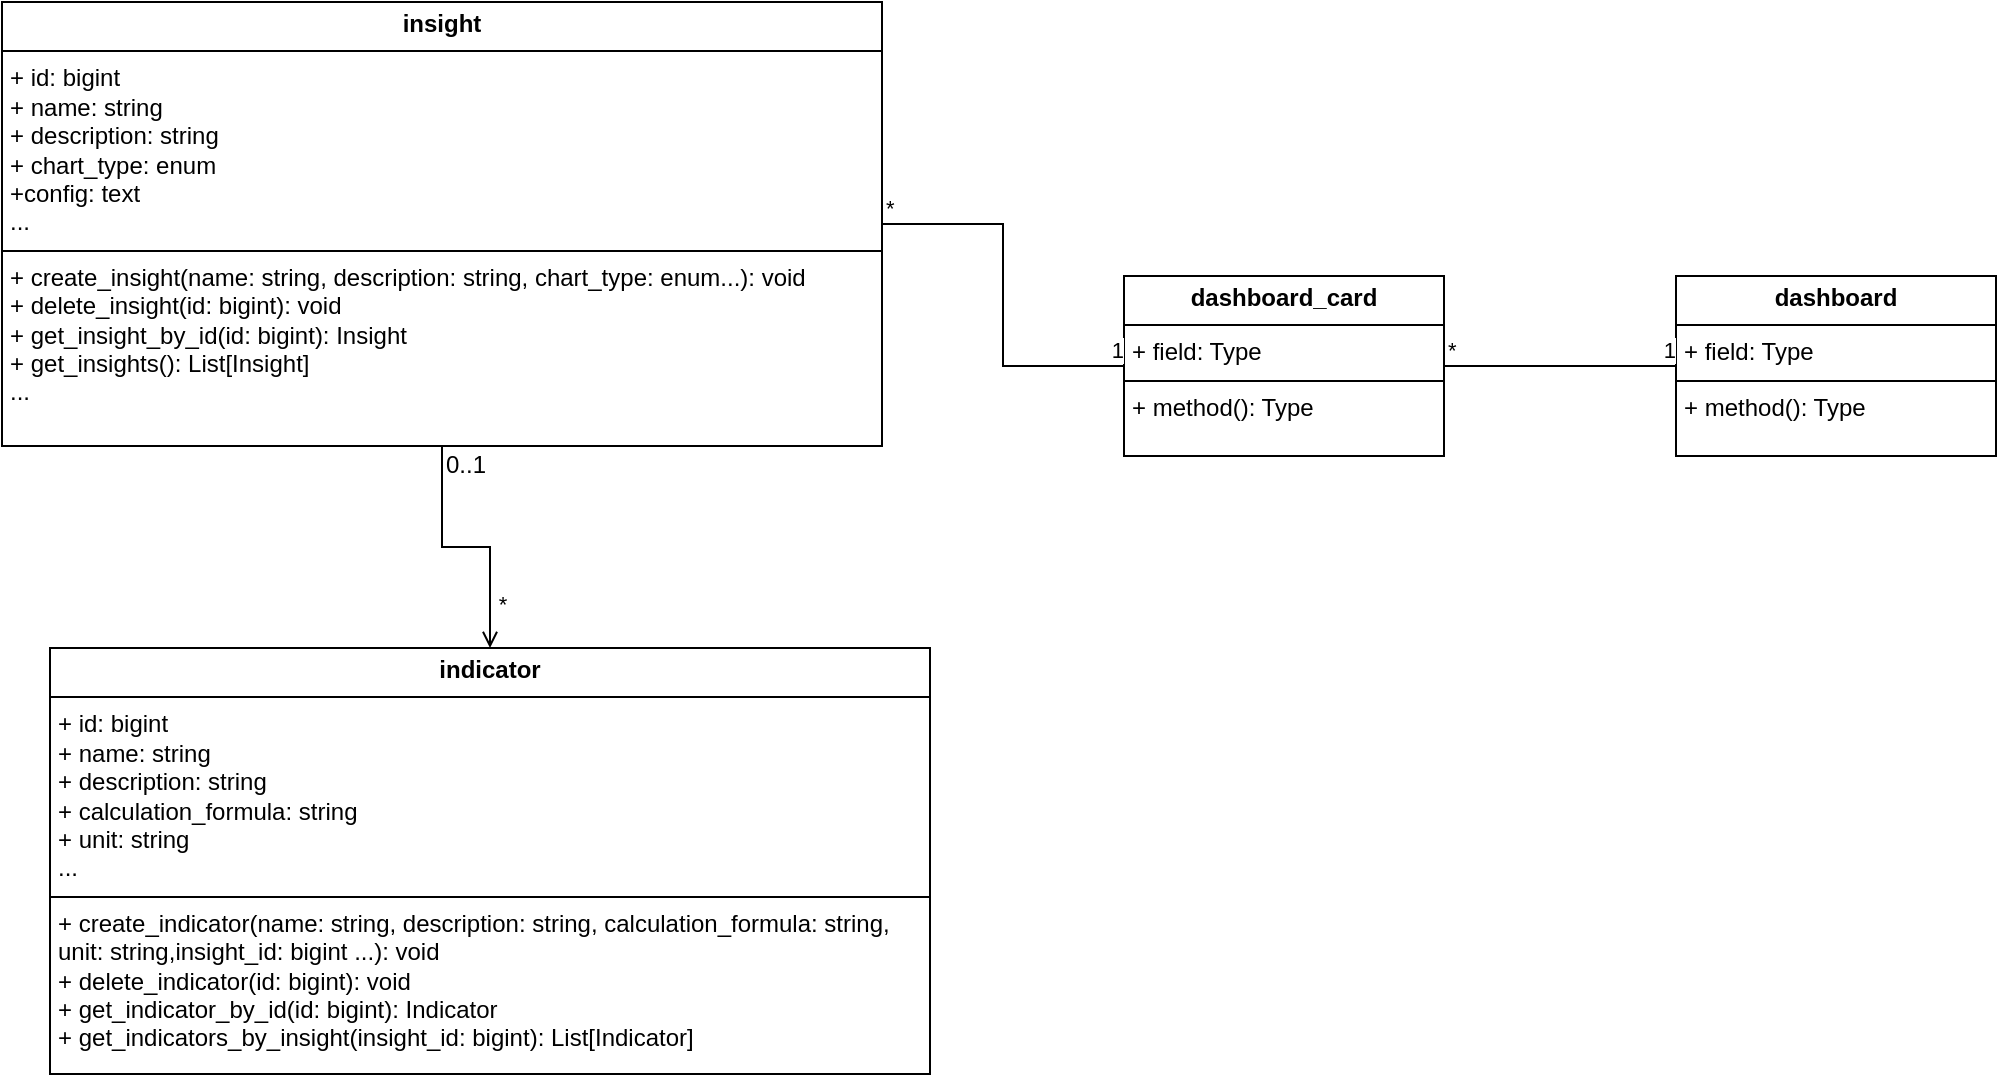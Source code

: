 <mxfile version="26.1.0">
  <diagram name="第 1 页" id="WVLdcxcYEfuY2MeaSi7h">
    <mxGraphModel dx="906" dy="825" grid="0" gridSize="10" guides="1" tooltips="1" connect="1" arrows="1" fold="1" page="0" pageScale="1" pageWidth="827" pageHeight="1169" math="0" shadow="0">
      <root>
        <mxCell id="0" />
        <mxCell id="1" parent="0" />
        <mxCell id="EKJ4J05l0flY04Zs9fpL-1" value="&lt;p style=&quot;margin:0px;margin-top:4px;text-align:center;&quot;&gt;&lt;b&gt;indicator&lt;/b&gt;&lt;/p&gt;&lt;hr size=&quot;1&quot; style=&quot;border-style:solid;&quot;&gt;&lt;p style=&quot;margin:0px;margin-left:4px;&quot;&gt;&lt;span style=&quot;background-color: transparent; color: light-dark(rgb(0, 0, 0), rgb(255, 255, 255));&quot;&gt;+ id: bigint&lt;/span&gt;&lt;/p&gt;&lt;p style=&quot;margin:0px;margin-left:4px;&quot;&gt;+ name: string&lt;/p&gt;&lt;p style=&quot;margin:0px;margin-left:4px;&quot;&gt;+ description: string&lt;/p&gt;&lt;p style=&quot;margin:0px;margin-left:4px;&quot;&gt;+ calculation_formula: string&lt;/p&gt;&lt;p style=&quot;margin:0px;margin-left:4px;&quot;&gt;+ unit: string&lt;br&gt;&lt;/p&gt;&lt;p style=&quot;margin:0px;margin-left:4px;&quot;&gt;...&lt;/p&gt;&lt;hr size=&quot;1&quot; style=&quot;border-style:solid;&quot;&gt;&lt;p style=&quot;margin:0px;margin-left:4px;&quot;&gt;&lt;span style=&quot;background-color: transparent; color: light-dark(rgb(0, 0, 0), rgb(255, 255, 255));&quot;&gt;+ create_indicator(name: string, description: string, calculation_formula: string, unit: string,insight_id: bigint ...): void&lt;/span&gt;&lt;/p&gt;&lt;p style=&quot;margin:0px;margin-left:4px;&quot;&gt;&lt;span style=&quot;background-color: transparent; color: light-dark(rgb(0, 0, 0), rgb(255, 255, 255));&quot;&gt;+ delete_indicator(id: bigint): void&lt;/span&gt;&lt;/p&gt;&lt;p style=&quot;margin:0px;margin-left:4px;&quot;&gt;+ get_indicator_by_id(id: bigint): Indicator&lt;/p&gt;&lt;p style=&quot;margin:0px;margin-left:4px;&quot;&gt;+ get_indicators_by_insight(insight_id: bigint): List[Indicator]&lt;/p&gt;" style="verticalAlign=top;align=left;overflow=fill;html=1;whiteSpace=wrap;" parent="1" vertex="1">
          <mxGeometry x="701" y="584" width="440" height="213" as="geometry" />
        </mxCell>
        <mxCell id="EKJ4J05l0flY04Zs9fpL-2" value="&lt;p style=&quot;margin:0px;margin-top:4px;text-align:center;&quot;&gt;&lt;b&gt;insight&lt;/b&gt;&lt;/p&gt;&lt;hr size=&quot;1&quot; style=&quot;border-style:solid;&quot;&gt;&lt;p style=&quot;margin:0px;margin-left:4px;&quot;&gt;&lt;span style=&quot;background-color: transparent; color: light-dark(rgb(0, 0, 0), rgb(255, 255, 255));&quot;&gt;+ id: bigint&lt;/span&gt;&lt;/p&gt;&lt;p style=&quot;margin:0px;margin-left:4px;&quot;&gt;+ name: string&lt;/p&gt;&lt;p style=&quot;margin:0px;margin-left:4px;&quot;&gt;+ description: string&lt;/p&gt;&lt;p style=&quot;margin:0px;margin-left:4px;&quot;&gt;+ chart_type: enum&amp;nbsp;&lt;/p&gt;&lt;p style=&quot;margin:0px;margin-left:4px;&quot;&gt;+config: text&lt;/p&gt;&lt;p style=&quot;margin:0px;margin-left:4px;&quot;&gt;...&lt;/p&gt;&lt;hr size=&quot;1&quot; style=&quot;border-style:solid;&quot;&gt;&lt;p style=&quot;margin:0px;margin-left:4px;&quot;&gt;&lt;span style=&quot;background-color: transparent; color: light-dark(rgb(0, 0, 0), rgb(255, 255, 255));&quot;&gt;+ create_insight(name: string, description: string, chart_type: enum...): void&lt;/span&gt;&lt;/p&gt;&lt;p style=&quot;margin:0px;margin-left:4px;&quot;&gt;&lt;span style=&quot;background-color: transparent; color: light-dark(rgb(0, 0, 0), rgb(255, 255, 255));&quot;&gt;+ delete_insight(id: bigint): void&lt;/span&gt;&lt;/p&gt;&lt;p style=&quot;margin:0px;margin-left:4px;&quot;&gt;+ get_insight_by_id(id: bigint): Insight&lt;/p&gt;&lt;p style=&quot;margin:0px;margin-left:4px;&quot;&gt;+ get_insights(): List[Insight]&lt;/p&gt;&lt;p style=&quot;margin:0px;margin-left:4px;&quot;&gt;...&lt;/p&gt;" style="verticalAlign=top;align=left;overflow=fill;html=1;whiteSpace=wrap;" parent="1" vertex="1">
          <mxGeometry x="677" y="261" width="440" height="222" as="geometry" />
        </mxCell>
        <mxCell id="EKJ4J05l0flY04Zs9fpL-3" value="&lt;p style=&quot;margin:0px;margin-top:4px;text-align:center;&quot;&gt;&lt;b&gt;dashboard&lt;/b&gt;&lt;/p&gt;&lt;hr size=&quot;1&quot; style=&quot;border-style:solid;&quot;&gt;&lt;p style=&quot;margin:0px;margin-left:4px;&quot;&gt;+ field: Type&lt;/p&gt;&lt;hr size=&quot;1&quot; style=&quot;border-style:solid;&quot;&gt;&lt;p style=&quot;margin:0px;margin-left:4px;&quot;&gt;+ method(): Type&lt;/p&gt;" style="verticalAlign=top;align=left;overflow=fill;html=1;whiteSpace=wrap;" parent="1" vertex="1">
          <mxGeometry x="1514" y="398" width="160" height="90" as="geometry" />
        </mxCell>
        <mxCell id="EKJ4J05l0flY04Zs9fpL-4" value="" style="endArrow=open;shadow=0;strokeWidth=1;rounded=0;curved=0;endFill=1;edgeStyle=elbowEdgeStyle;elbow=vertical;entryX=0.5;entryY=0;entryDx=0;entryDy=0;exitX=0.5;exitY=1;exitDx=0;exitDy=0;" parent="1" source="EKJ4J05l0flY04Zs9fpL-2" target="EKJ4J05l0flY04Zs9fpL-1" edge="1">
          <mxGeometry x="0.5" y="41" relative="1" as="geometry">
            <mxPoint x="997" y="216" as="sourcePoint" />
            <mxPoint x="1054" y="345" as="targetPoint" />
            <mxPoint x="-40" y="32" as="offset" />
          </mxGeometry>
        </mxCell>
        <mxCell id="EKJ4J05l0flY04Zs9fpL-5" value="0..1" style="resizable=0;align=left;verticalAlign=bottom;labelBackgroundColor=none;fontSize=12;" parent="EKJ4J05l0flY04Zs9fpL-4" connectable="0" vertex="1">
          <mxGeometry x="-1" relative="1" as="geometry">
            <mxPoint y="18" as="offset" />
          </mxGeometry>
        </mxCell>
        <mxCell id="EKJ4J05l0flY04Zs9fpL-7" value="*" style="edgeLabel;html=1;align=center;verticalAlign=middle;resizable=0;points=[];" parent="EKJ4J05l0flY04Zs9fpL-4" vertex="1" connectable="0">
          <mxGeometry x="0.566" y="-3" relative="1" as="geometry">
            <mxPoint x="9" y="5" as="offset" />
          </mxGeometry>
        </mxCell>
        <mxCell id="EKJ4J05l0flY04Zs9fpL-21" value="&lt;p style=&quot;margin:0px;margin-top:4px;text-align:center;&quot;&gt;&lt;b&gt;dashboard_card&lt;/b&gt;&lt;/p&gt;&lt;hr size=&quot;1&quot; style=&quot;border-style:solid;&quot;&gt;&lt;p style=&quot;margin:0px;margin-left:4px;&quot;&gt;+ field: Type&lt;/p&gt;&lt;hr size=&quot;1&quot; style=&quot;border-style:solid;&quot;&gt;&lt;p style=&quot;margin:0px;margin-left:4px;&quot;&gt;+ method(): Type&lt;/p&gt;" style="verticalAlign=top;align=left;overflow=fill;html=1;whiteSpace=wrap;" parent="1" vertex="1">
          <mxGeometry x="1238" y="398" width="160" height="90" as="geometry" />
        </mxCell>
        <mxCell id="EKJ4J05l0flY04Zs9fpL-22" value="" style="endArrow=none;html=1;edgeStyle=orthogonalEdgeStyle;rounded=0;exitX=1;exitY=0.5;exitDx=0;exitDy=0;entryX=0;entryY=0.5;entryDx=0;entryDy=0;" parent="1" source="EKJ4J05l0flY04Zs9fpL-2" target="EKJ4J05l0flY04Zs9fpL-21" edge="1">
          <mxGeometry relative="1" as="geometry">
            <mxPoint x="1174" y="582" as="sourcePoint" />
            <mxPoint x="1334" y="582" as="targetPoint" />
          </mxGeometry>
        </mxCell>
        <mxCell id="EKJ4J05l0flY04Zs9fpL-23" value="*" style="edgeLabel;resizable=0;html=1;align=left;verticalAlign=bottom;" parent="EKJ4J05l0flY04Zs9fpL-22" connectable="0" vertex="1">
          <mxGeometry x="-1" relative="1" as="geometry" />
        </mxCell>
        <mxCell id="EKJ4J05l0flY04Zs9fpL-24" value="1" style="edgeLabel;resizable=0;html=1;align=right;verticalAlign=bottom;" parent="EKJ4J05l0flY04Zs9fpL-22" connectable="0" vertex="1">
          <mxGeometry x="1" relative="1" as="geometry" />
        </mxCell>
        <mxCell id="EKJ4J05l0flY04Zs9fpL-25" value="" style="endArrow=none;html=1;edgeStyle=orthogonalEdgeStyle;rounded=0;exitX=1;exitY=0.5;exitDx=0;exitDy=0;entryX=0;entryY=0.5;entryDx=0;entryDy=0;" parent="1" source="EKJ4J05l0flY04Zs9fpL-21" target="EKJ4J05l0flY04Zs9fpL-3" edge="1">
          <mxGeometry relative="1" as="geometry">
            <mxPoint x="1391" y="450" as="sourcePoint" />
            <mxPoint x="1507" y="450" as="targetPoint" />
          </mxGeometry>
        </mxCell>
        <mxCell id="EKJ4J05l0flY04Zs9fpL-26" value="*" style="edgeLabel;resizable=0;html=1;align=left;verticalAlign=bottom;" parent="EKJ4J05l0flY04Zs9fpL-25" connectable="0" vertex="1">
          <mxGeometry x="-1" relative="1" as="geometry" />
        </mxCell>
        <mxCell id="EKJ4J05l0flY04Zs9fpL-27" value="1" style="edgeLabel;resizable=0;html=1;align=right;verticalAlign=bottom;" parent="EKJ4J05l0flY04Zs9fpL-25" connectable="0" vertex="1">
          <mxGeometry x="1" relative="1" as="geometry" />
        </mxCell>
      </root>
    </mxGraphModel>
  </diagram>
</mxfile>
